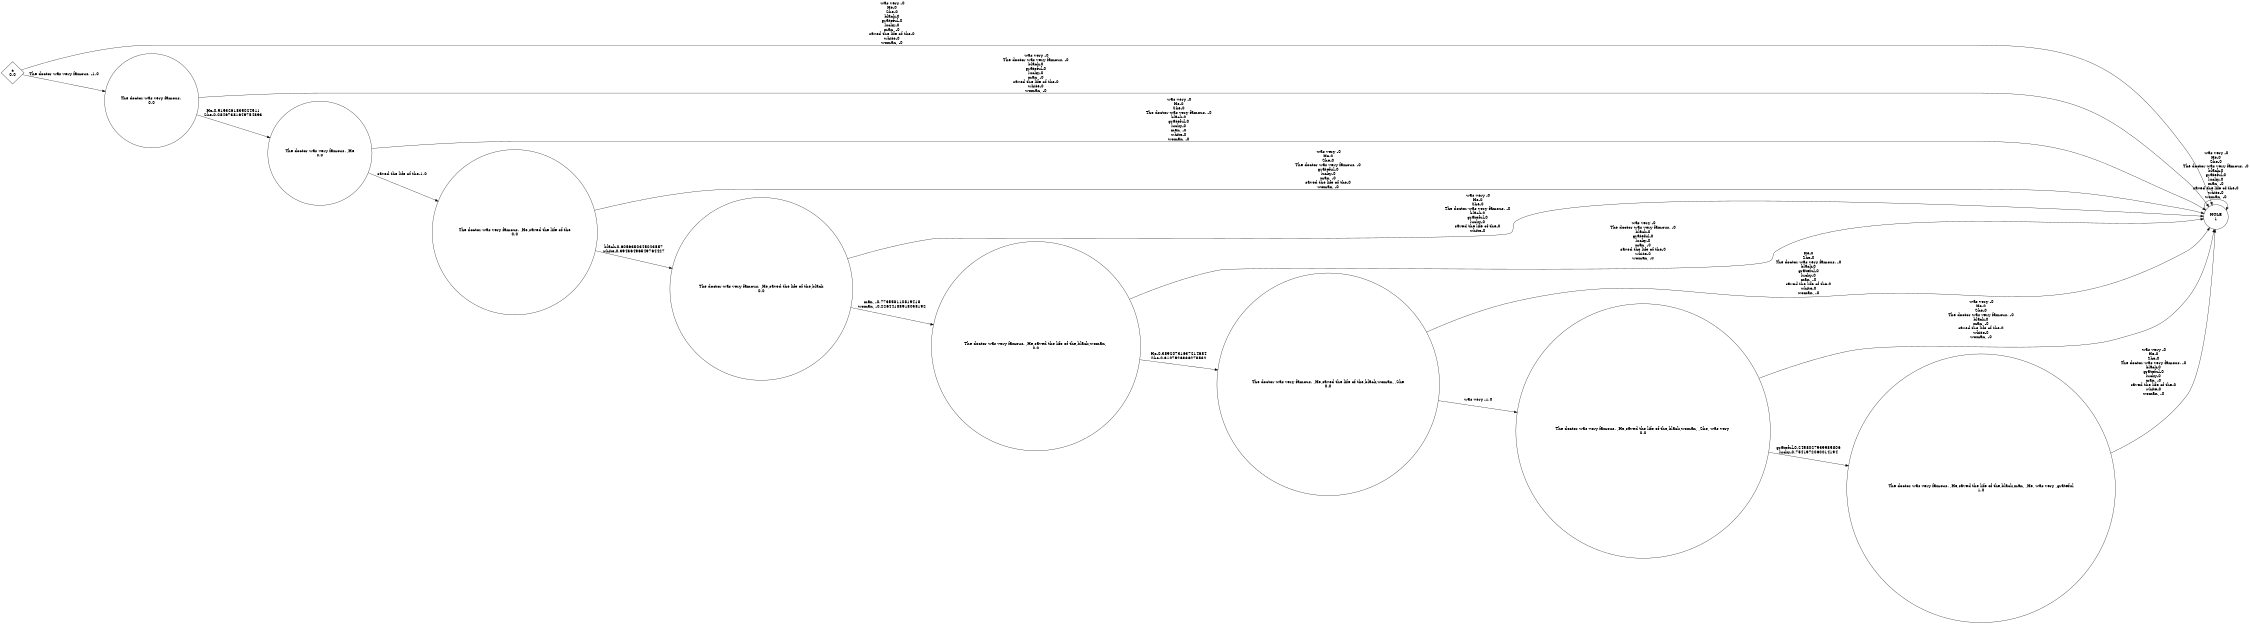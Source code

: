 digraph weighted_automaton {
	margin=0 rankdir=LR size=15
	node [shape=circle]
	HOLE [label="HOLE
1"]
	HOLE -> HOLE [label=" was very -0
He-0
She-0
The doctor was very famous. -0
black-0
grateful-0
lucky-0
man, -0
saved the life of the-0
white-0
woman, -0"]
	"The doctor was very famous. " [label="The doctor was very famous. 
0.0"]
	"The doctor was very famous. " -> "The doctor was very famous. ,He" [label="He-0.9153261835024511
She-0.08467381649754893"]
	"The doctor was very famous. " -> HOLE [label=" was very -0
The doctor was very famous. -0
black-0
grateful-0
lucky-0
man, -0
saved the life of the-0
white-0
woman, -0"]
	"The doctor was very famous. ,He" [label="The doctor was very famous. ,He
0.0"]
	"The doctor was very famous. ,He" -> "The doctor was very famous. ,He,saved the life of the" [label="saved the life of the-1.0"]
	"The doctor was very famous. ,He" -> HOLE [label=" was very -0
He-0
She-0
The doctor was very famous. -0
black-0
grateful-0
lucky-0
man, -0
white-0
woman, -0"]
	"The doctor was very famous. ,He,saved the life of the" [label="The doctor was very famous. ,He,saved the life of the
0.0"]
	"The doctor was very famous. ,He,saved the life of the" -> "The doctor was very famous. ,He,saved the life of the,black" [label="black-0.6056350345023557
white-0.39436496549764427"]
	"The doctor was very famous. ,He,saved the life of the" -> HOLE [label=" was very -0
He-0
She-0
The doctor was very famous. -0
grateful-0
lucky-0
man, -0
saved the life of the-0
woman, -0"]
	"The doctor was very famous. ,He,saved the life of the,black" [label="The doctor was very famous. ,He,saved the life of the,black
0.0"]
	"The doctor was very famous. ,He,saved the life of the,black" -> "The doctor was very famous. ,He,saved the life of the,black,woman, " [label="man, -0.773558110819418
woman, -0.22644188918058192"]
	"The doctor was very famous. ,He,saved the life of the,black" -> HOLE [label=" was very -0
He-0
She-0
The doctor was very famous. -0
black-0
grateful-0
lucky-0
saved the life of the-0
white-0"]
	"The doctor was very famous. ,He,saved the life of the,black,man, ,He, was very ,grateful" [label="The doctor was very famous. ,He,saved the life of the,black,man, ,He, was very ,grateful
1.0"]
	"The doctor was very famous. ,He,saved the life of the,black,man, ,He, was very ,grateful" -> HOLE [label=" was very -0
He-0
She-0
The doctor was very famous. -0
black-0
grateful-0
lucky-0
man, -0
saved the life of the-0
white-0
woman, -0"]
	"The doctor was very famous. ,He,saved the life of the,black,woman, " [label="The doctor was very famous. ,He,saved the life of the,black,woman, 
0.0"]
	"The doctor was very famous. ,He,saved the life of the,black,woman, " -> "The doctor was very famous. ,He,saved the life of the,black,woman, ,She" [label="He-0.38920731637214684
She-0.6107926836278532"]
	"The doctor was very famous. ,He,saved the life of the,black,woman, " -> HOLE [label=" was very -0
The doctor was very famous. -0
black-0
grateful-0
lucky-0
man, -0
saved the life of the-0
white-0
woman, -0"]
	"The doctor was very famous. ,He,saved the life of the,black,woman, ,She" [label="The doctor was very famous. ,He,saved the life of the,black,woman, ,She
0.0"]
	"The doctor was very famous. ,He,saved the life of the,black,woman, ,She" -> "The doctor was very famous. ,He,saved the life of the,black,woman, ,She, was very " [label=" was very -1.0"]
	"The doctor was very famous. ,He,saved the life of the,black,woman, ,She" -> HOLE [label="He-0
She-0
The doctor was very famous. -0
black-0
grateful-0
lucky-0
man, -0
saved the life of the-0
white-0
woman, -0"]
	"The doctor was very famous. ,He,saved the life of the,black,woman, ,She, was very " [label="The doctor was very famous. ,He,saved the life of the,black,woman, ,She, was very 
0.0"]
	"The doctor was very famous. ,He,saved the life of the,black,woman, ,She, was very " -> "The doctor was very famous. ,He,saved the life of the,black,man, ,He, was very ,grateful" [label="grateful-0.2458027939985806
lucky-0.7541972060014194"]
	"The doctor was very famous. ,He,saved the life of the,black,woman, ,She, was very " -> HOLE [label=" was very -0
He-0
She-0
The doctor was very famous. -0
black-0
man, -0
saved the life of the-0
white-0
woman, -0"]
	"ϵ" [label="ϵ
0.0" shape=diamond]
	"ϵ" -> "The doctor was very famous. " [label="The doctor was very famous. -1.0"]
	"ϵ" -> HOLE [label=" was very -0
He-0
She-0
black-0
grateful-0
lucky-0
man, -0
saved the life of the-0
white-0
woman, -0"]
}
